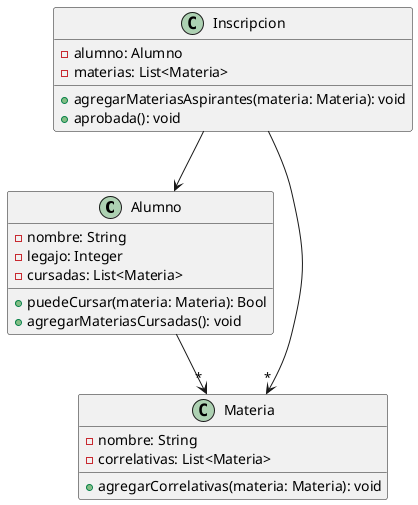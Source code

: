 @startuml

Alumno -->"*" Materia
Inscripcion -->"*" Materia
Inscripcion --> Alumno

class Alumno{
    - nombre: String
    - legajo: Integer
    - cursadas: List<Materia>

    + puedeCursar(materia: Materia): Bool
    + agregarMateriasCursadas(): void
}

class Materia{
    - nombre: String
    - correlativas: List<Materia>

    + agregarCorrelativas(materia: Materia): void
}

class Inscripcion{
    - alumno: Alumno
    - materias: List<Materia>

    + agregarMateriasAspirantes(materia: Materia): void
    + aprobada(): void
}

@enduml